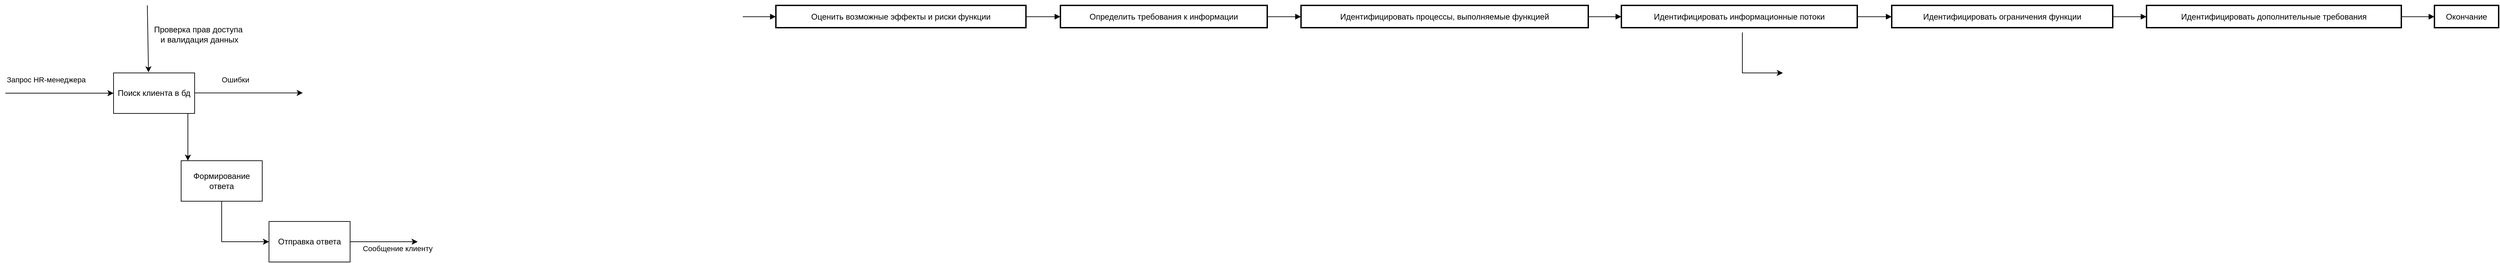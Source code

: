<mxfile version="21.7.5" type="github">
  <diagram name="Страница — 1" id="A12LXowUizDRTpv2h5K6">
    <mxGraphModel dx="-741" dy="1633" grid="1" gridSize="10" guides="1" tooltips="1" connect="1" arrows="1" fold="1" page="1" pageScale="1" pageWidth="827" pageHeight="1169" math="0" shadow="0">
      <root>
        <mxCell id="0" />
        <mxCell id="1" parent="0" />
        <mxCell id="9" value="Оценить возможные эффекты и риски функции" style="whiteSpace=wrap;strokeWidth=2;" parent="1" vertex="1">
          <mxGeometry x="2950" width="370" height="33" as="geometry" />
        </mxCell>
        <mxCell id="10" value="Определить требования к информации" style="whiteSpace=wrap;strokeWidth=2;" parent="1" vertex="1">
          <mxGeometry x="3371" width="306" height="33" as="geometry" />
        </mxCell>
        <mxCell id="11" value="Идентифицировать процессы, выполняемые функцией" style="whiteSpace=wrap;strokeWidth=2;" parent="1" vertex="1">
          <mxGeometry x="3727" width="425" height="33" as="geometry" />
        </mxCell>
        <mxCell id="12" value="Идентифицировать информационные потоки" style="whiteSpace=wrap;strokeWidth=2;" parent="1" vertex="1">
          <mxGeometry x="4201" width="349" height="33" as="geometry" />
        </mxCell>
        <mxCell id="13" value="Идентифицировать ограничения функции" style="whiteSpace=wrap;strokeWidth=2;" parent="1" vertex="1">
          <mxGeometry x="4601" width="327" height="33" as="geometry" />
        </mxCell>
        <mxCell id="14" value="Идентифицировать дополнительные требования" style="whiteSpace=wrap;strokeWidth=2;" parent="1" vertex="1">
          <mxGeometry x="4978" width="377" height="33" as="geometry" />
        </mxCell>
        <mxCell id="15" value="Окончание" style="whiteSpace=wrap;strokeWidth=2;" parent="1" vertex="1">
          <mxGeometry x="5404" width="95" height="33" as="geometry" />
        </mxCell>
        <mxCell id="22" value="" style="curved=1;startArrow=none;endArrow=block;exitX=0.999;exitY=0.506;entryX=0.001;entryY=0.506;" parent="1" target="9" edge="1">
          <mxGeometry relative="1" as="geometry">
            <Array as="points" />
            <mxPoint x="2901.0" y="16.701" as="sourcePoint" />
          </mxGeometry>
        </mxCell>
        <mxCell id="23" value="" style="curved=1;startArrow=none;endArrow=block;exitX=1.002;exitY=0.506;entryX=-0.001;entryY=0.506;" parent="1" source="9" target="10" edge="1">
          <mxGeometry relative="1" as="geometry">
            <Array as="points" />
          </mxGeometry>
        </mxCell>
        <mxCell id="24" value="" style="curved=1;startArrow=none;endArrow=block;exitX=0.999;exitY=0.506;entryX=-0.001;entryY=0.506;" parent="1" source="10" target="11" edge="1">
          <mxGeometry relative="1" as="geometry">
            <Array as="points" />
          </mxGeometry>
        </mxCell>
        <mxCell id="25" value="" style="curved=1;startArrow=none;endArrow=block;exitX=0.998;exitY=0.506;entryX=0.001;entryY=0.506;" parent="1" source="11" target="12" edge="1">
          <mxGeometry relative="1" as="geometry">
            <Array as="points" />
          </mxGeometry>
        </mxCell>
        <mxCell id="26" value="" style="curved=1;startArrow=none;endArrow=block;exitX=1.002;exitY=0.506;entryX=-0.001;entryY=0.506;" parent="1" source="12" target="13" edge="1">
          <mxGeometry relative="1" as="geometry">
            <Array as="points" />
          </mxGeometry>
        </mxCell>
        <mxCell id="27" value="" style="curved=1;startArrow=none;endArrow=block;exitX=0.999;exitY=0.506;entryX=-0.001;entryY=0.506;" parent="1" source="13" target="14" edge="1">
          <mxGeometry relative="1" as="geometry">
            <Array as="points" />
          </mxGeometry>
        </mxCell>
        <mxCell id="28" value="" style="curved=1;startArrow=none;endArrow=block;exitX=0.998;exitY=0.506;entryX=0.005;entryY=0.506;" parent="1" source="14" target="15" edge="1">
          <mxGeometry relative="1" as="geometry">
            <Array as="points" />
          </mxGeometry>
        </mxCell>
        <mxCell id="uoZ4WR5P7klyU6PvhxCp-28" value="Поиск клиента в бд&lt;br&gt;" style="rounded=0;whiteSpace=wrap;html=1;" vertex="1" parent="1">
          <mxGeometry x="1970" y="100" width="120" height="60" as="geometry" />
        </mxCell>
        <mxCell id="uoZ4WR5P7klyU6PvhxCp-29" value="" style="endArrow=classic;html=1;rounded=0;" edge="1" parent="1" target="uoZ4WR5P7klyU6PvhxCp-28">
          <mxGeometry width="50" height="50" relative="1" as="geometry">
            <mxPoint x="1810" y="130" as="sourcePoint" />
            <mxPoint x="1950" y="120" as="targetPoint" />
          </mxGeometry>
        </mxCell>
        <mxCell id="uoZ4WR5P7klyU6PvhxCp-30" value="Запрос HR-менеджера&lt;br&gt;" style="edgeLabel;html=1;align=center;verticalAlign=middle;resizable=0;points=[];" vertex="1" connectable="0" parent="uoZ4WR5P7klyU6PvhxCp-29">
          <mxGeometry x="-0.249" relative="1" as="geometry">
            <mxPoint y="-20" as="offset" />
          </mxGeometry>
        </mxCell>
        <mxCell id="uoZ4WR5P7klyU6PvhxCp-32" value="" style="endArrow=classic;html=1;rounded=0;entryX=0.431;entryY=-0.014;entryDx=0;entryDy=0;entryPerimeter=0;" edge="1" parent="1" target="uoZ4WR5P7klyU6PvhxCp-28">
          <mxGeometry width="50" height="50" relative="1" as="geometry">
            <mxPoint x="2020" as="sourcePoint" />
            <mxPoint x="2070" y="50" as="targetPoint" />
          </mxGeometry>
        </mxCell>
        <mxCell id="uoZ4WR5P7klyU6PvhxCp-33" value="Проверка прав доступа&lt;br&gt;&amp;nbsp;и валидация данных" style="text;html=1;align=center;verticalAlign=middle;resizable=0;points=[];autosize=1;strokeColor=none;fillColor=none;" vertex="1" parent="1">
          <mxGeometry x="2020" y="23" width="150" height="40" as="geometry" />
        </mxCell>
        <mxCell id="uoZ4WR5P7klyU6PvhxCp-34" value="" style="endArrow=classic;html=1;rounded=0;" edge="1" parent="1">
          <mxGeometry width="50" height="50" relative="1" as="geometry">
            <mxPoint x="2090" y="129.57" as="sourcePoint" />
            <mxPoint x="2250" y="129.57" as="targetPoint" />
          </mxGeometry>
        </mxCell>
        <mxCell id="uoZ4WR5P7klyU6PvhxCp-35" value="Ошибки&lt;br&gt;" style="edgeLabel;html=1;align=center;verticalAlign=middle;resizable=0;points=[];" vertex="1" connectable="0" parent="uoZ4WR5P7klyU6PvhxCp-34">
          <mxGeometry x="-0.249" relative="1" as="geometry">
            <mxPoint y="-20" as="offset" />
          </mxGeometry>
        </mxCell>
        <mxCell id="uoZ4WR5P7klyU6PvhxCp-36" value="" style="endArrow=classic;html=1;rounded=0;" edge="1" parent="1">
          <mxGeometry width="50" height="50" relative="1" as="geometry">
            <mxPoint x="2080" y="160" as="sourcePoint" />
            <mxPoint x="2080" y="230" as="targetPoint" />
          </mxGeometry>
        </mxCell>
        <mxCell id="uoZ4WR5P7klyU6PvhxCp-37" value="Формирование ответа&lt;br&gt;" style="rounded=0;whiteSpace=wrap;html=1;" vertex="1" parent="1">
          <mxGeometry x="2070" y="230" width="120" height="60" as="geometry" />
        </mxCell>
        <mxCell id="uoZ4WR5P7klyU6PvhxCp-40" value="" style="endArrow=classic;html=1;rounded=0;" edge="1" parent="1">
          <mxGeometry width="50" height="50" relative="1" as="geometry">
            <mxPoint x="4380" y="40" as="sourcePoint" />
            <mxPoint x="4440" y="100" as="targetPoint" />
            <Array as="points">
              <mxPoint x="4380" y="100" />
            </Array>
          </mxGeometry>
        </mxCell>
        <mxCell id="uoZ4WR5P7klyU6PvhxCp-41" value="Отправка ответа&lt;br&gt;" style="rounded=0;whiteSpace=wrap;html=1;" vertex="1" parent="1">
          <mxGeometry x="2200" y="320" width="120" height="60" as="geometry" />
        </mxCell>
        <mxCell id="uoZ4WR5P7klyU6PvhxCp-44" value="" style="endArrow=classic;html=1;rounded=0;" edge="1" parent="1">
          <mxGeometry width="50" height="50" relative="1" as="geometry">
            <mxPoint x="2320" y="350" as="sourcePoint" />
            <mxPoint x="2420" y="350" as="targetPoint" />
          </mxGeometry>
        </mxCell>
        <mxCell id="uoZ4WR5P7klyU6PvhxCp-45" value="Сообщение клиенту&lt;br&gt;" style="edgeLabel;html=1;align=center;verticalAlign=middle;resizable=0;points=[];" vertex="1" connectable="0" parent="uoZ4WR5P7klyU6PvhxCp-44">
          <mxGeometry x="0.057" y="-2" relative="1" as="geometry">
            <mxPoint x="17" y="8" as="offset" />
          </mxGeometry>
        </mxCell>
        <mxCell id="uoZ4WR5P7klyU6PvhxCp-46" value="" style="endArrow=classic;html=1;rounded=0;entryX=0;entryY=0.5;entryDx=0;entryDy=0;" edge="1" parent="1" target="uoZ4WR5P7klyU6PvhxCp-41">
          <mxGeometry width="50" height="50" relative="1" as="geometry">
            <mxPoint x="2130" y="290" as="sourcePoint" />
            <mxPoint x="2180" y="240" as="targetPoint" />
            <Array as="points">
              <mxPoint x="2130" y="350" />
            </Array>
          </mxGeometry>
        </mxCell>
      </root>
    </mxGraphModel>
  </diagram>
</mxfile>
